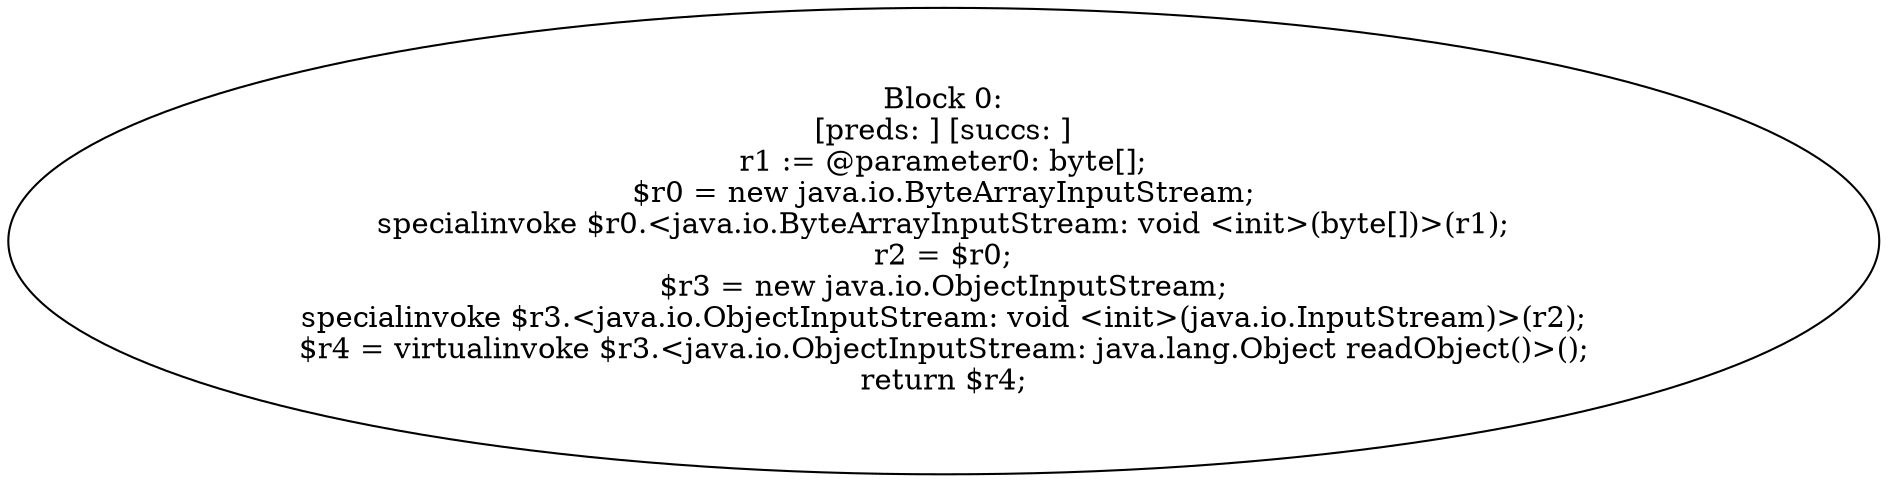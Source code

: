 digraph "unitGraph" {
    "Block 0:
[preds: ] [succs: ]
r1 := @parameter0: byte[];
$r0 = new java.io.ByteArrayInputStream;
specialinvoke $r0.<java.io.ByteArrayInputStream: void <init>(byte[])>(r1);
r2 = $r0;
$r3 = new java.io.ObjectInputStream;
specialinvoke $r3.<java.io.ObjectInputStream: void <init>(java.io.InputStream)>(r2);
$r4 = virtualinvoke $r3.<java.io.ObjectInputStream: java.lang.Object readObject()>();
return $r4;
"
}
